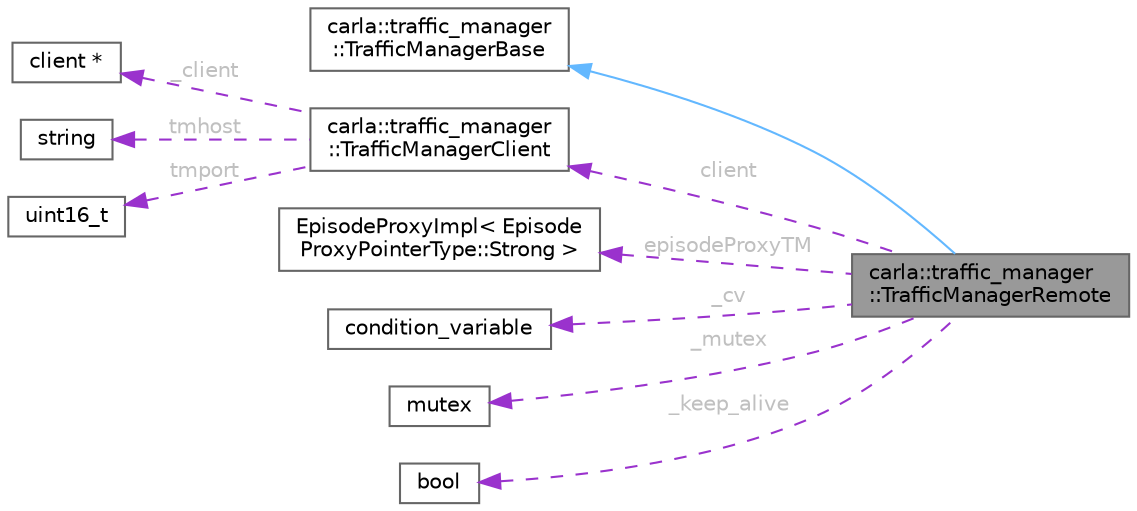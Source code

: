 digraph "carla::traffic_manager::TrafficManagerRemote"
{
 // INTERACTIVE_SVG=YES
 // LATEX_PDF_SIZE
  bgcolor="transparent";
  edge [fontname=Helvetica,fontsize=10,labelfontname=Helvetica,labelfontsize=10];
  node [fontname=Helvetica,fontsize=10,shape=box,height=0.2,width=0.4];
  rankdir="LR";
  Node1 [id="Node000001",label="carla::traffic_manager\l::TrafficManagerRemote",height=0.2,width=0.4,color="gray40", fillcolor="grey60", style="filled", fontcolor="black",tooltip="The function of this class is to integrate all the various stages of the traffic manager appropriatel..."];
  Node2 -> Node1 [id="edge1_Node000001_Node000002",dir="back",color="steelblue1",style="solid",tooltip=" "];
  Node2 [id="Node000002",label="carla::traffic_manager\l::TrafficManagerBase",height=0.2,width=0.4,color="gray40", fillcolor="white", style="filled",URL="$dc/d92/classcarla_1_1traffic__manager_1_1TrafficManagerBase.html",tooltip="The function of this class is to integrate all the various stages of the traffic manager appropriatel..."];
  Node3 -> Node1 [id="edge2_Node000001_Node000003",dir="back",color="darkorchid3",style="dashed",tooltip=" ",label=" client",fontcolor="grey" ];
  Node3 [id="Node000003",label="carla::traffic_manager\l::TrafficManagerClient",height=0.2,width=0.4,color="gray40", fillcolor="white", style="filled",URL="$da/daa/classcarla_1_1traffic__manager_1_1TrafficManagerClient.html",tooltip="Provides communication with the rpc of TrafficManagerServer."];
  Node4 -> Node3 [id="edge3_Node000003_Node000004",dir="back",color="darkorchid3",style="dashed",tooltip=" ",label=" _client",fontcolor="grey" ];
  Node4 [id="Node000004",label="client *",height=0.2,width=0.4,color="gray40", fillcolor="white", style="filled",tooltip=" "];
  Node5 -> Node3 [id="edge4_Node000003_Node000005",dir="back",color="darkorchid3",style="dashed",tooltip=" ",label=" tmhost",fontcolor="grey" ];
  Node5 [id="Node000005",label="string",height=0.2,width=0.4,color="gray40", fillcolor="white", style="filled",tooltip=" "];
  Node6 -> Node3 [id="edge5_Node000003_Node000006",dir="back",color="darkorchid3",style="dashed",tooltip=" ",label=" tmport",fontcolor="grey" ];
  Node6 [id="Node000006",label="uint16_t",height=0.2,width=0.4,color="gray40", fillcolor="white", style="filled",tooltip=" "];
  Node7 -> Node1 [id="edge6_Node000001_Node000007",dir="back",color="darkorchid3",style="dashed",tooltip=" ",label=" episodeProxyTM",fontcolor="grey" ];
  Node7 [id="Node000007",label="EpisodeProxyImpl\< Episode\lProxyPointerType::Strong \>",height=0.2,width=0.4,color="gray40", fillcolor="white", style="filled",tooltip=" "];
  Node8 -> Node1 [id="edge7_Node000001_Node000008",dir="back",color="darkorchid3",style="dashed",tooltip=" ",label=" _cv",fontcolor="grey" ];
  Node8 [id="Node000008",label="condition_variable",height=0.2,width=0.4,color="gray40", fillcolor="white", style="filled",tooltip=" "];
  Node9 -> Node1 [id="edge8_Node000001_Node000009",dir="back",color="darkorchid3",style="dashed",tooltip=" ",label=" _mutex",fontcolor="grey" ];
  Node9 [id="Node000009",label="mutex",height=0.2,width=0.4,color="gray40", fillcolor="white", style="filled",tooltip=" "];
  Node10 -> Node1 [id="edge9_Node000001_Node000010",dir="back",color="darkorchid3",style="dashed",tooltip=" ",label=" _keep_alive",fontcolor="grey" ];
  Node10 [id="Node000010",label="bool",height=0.2,width=0.4,color="gray40", fillcolor="white", style="filled",tooltip=" "];
}
